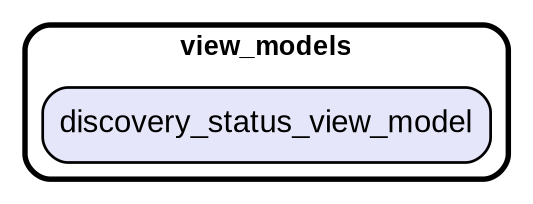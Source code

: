 digraph "" {
  graph [style=rounded fontname="Arial Black" fontsize=13 penwidth=2.6];
  node [shape=rect style="filled,rounded" fontname=Arial fontsize=15 fillcolor=Lavender penwidth=1.3];
  edge [penwidth=1.3];
  "/discovery_status_view_model.dart" [label="discovery_status_view_model"];
  subgraph "cluster~" {
    label="view_models";
    "/discovery_status_view_model.dart";
  }
}
